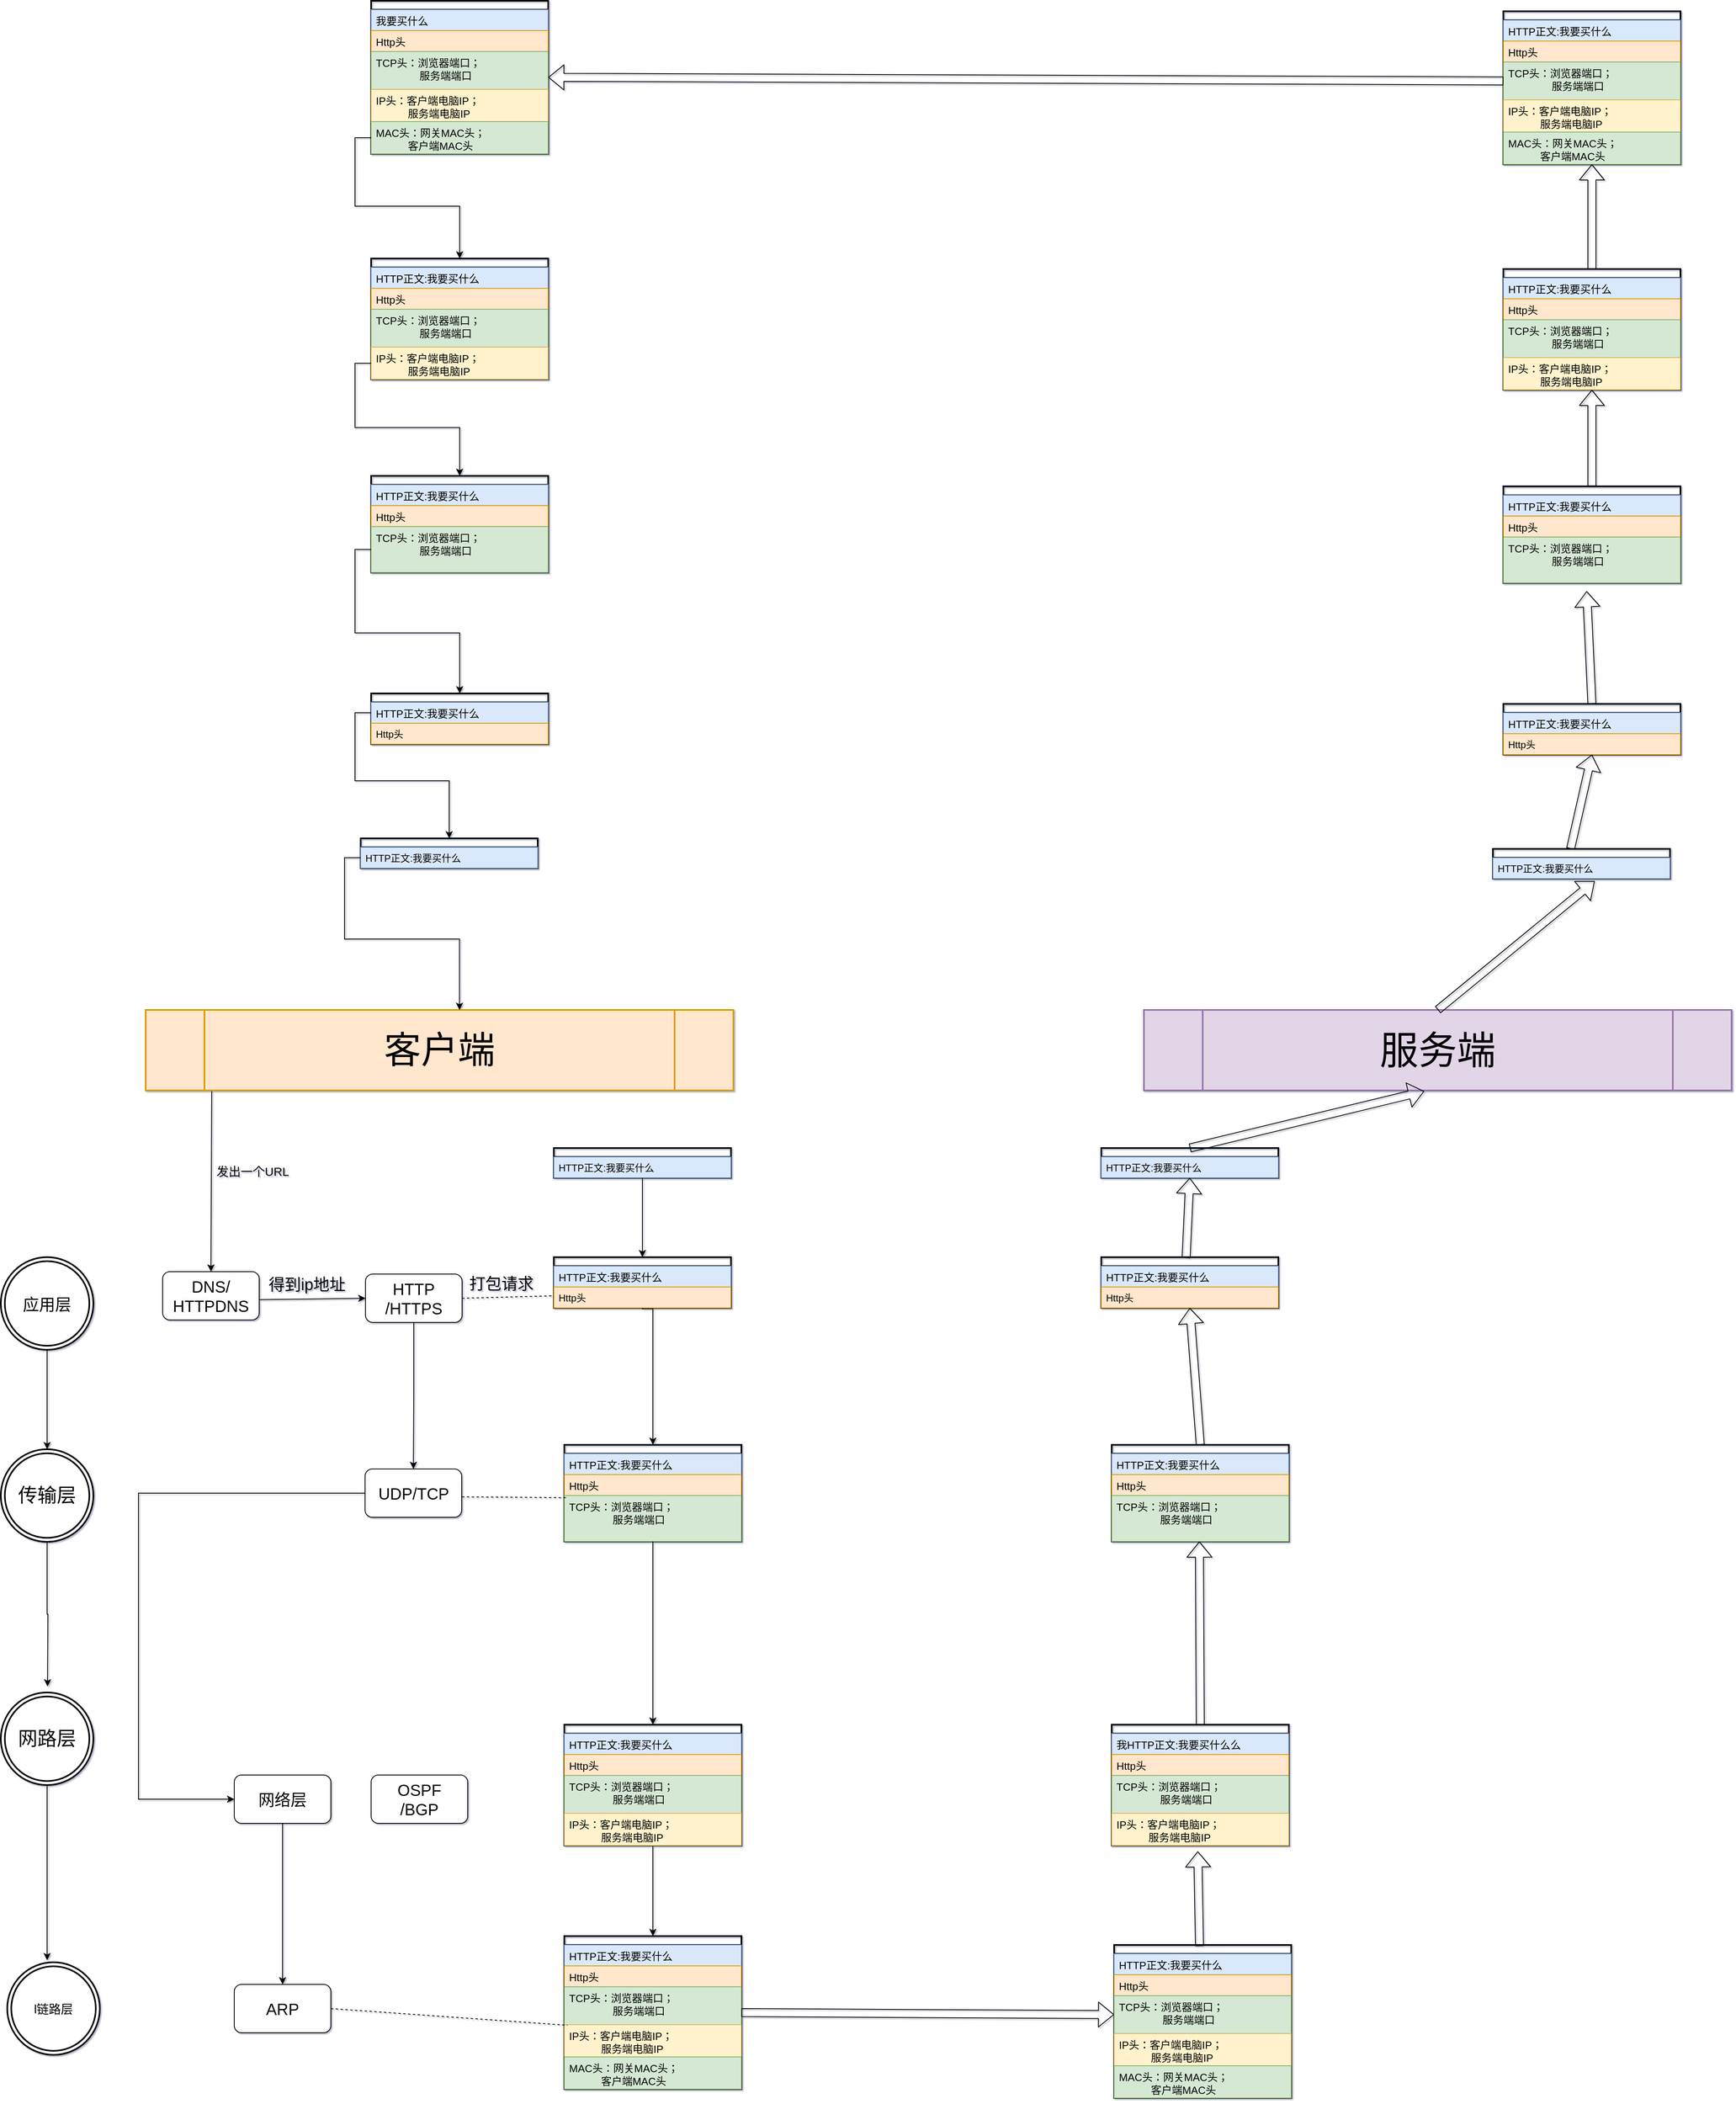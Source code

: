 <mxfile type="device" version="10.7.7"><diagram id="-3pwQlh3OtCj-H8WXW9Q" name="Page-1"><mxGraphModel grid="1" dx="1520" dy="3191" gridSize="10" guides="1" tooltips="1" connect="1" arrows="1" fold="1" page="1" pageScale="1" pageWidth="827" pageHeight="1169" background="#ffffff" math="0" shadow="1"><root><mxCell id="0" /><mxCell id="1" parent="0" /><mxCell id="PXNX5QbAzk2-R1vjvDe_-11" value="" parent="1" style="endArrow=classic;html=1;fontSize=20;entryX=0.5;entryY=0;entryDx=0;entryDy=0;" edge="1" target="PXNX5QbAzk2-R1vjvDe_-33"><mxGeometry as="geometry" width="50" height="50" relative="1"><mxPoint as="sourcePoint" x="302" y="150" /><mxPoint as="targetPoint" x="243" y="409.901" /></mxGeometry></mxCell><mxCell id="PXNX5QbAzk2-R1vjvDe_-144" parent="1" style="edgeStyle=orthogonalEdgeStyle;rounded=0;orthogonalLoop=1;jettySize=auto;html=1;entryX=0.5;entryY=0;entryDx=0;entryDy=0;fontSize=13;" edge="1" target="PXNX5QbAzk2-R1vjvDe_-44" source="PXNX5QbAzk2-R1vjvDe_-26"><mxGeometry as="geometry" relative="1" /></mxCell><mxCell id="PXNX5QbAzk2-R1vjvDe_-26" value="HTTP&lt;br&gt;/HTTPS" parent="1" style="rounded=1;whiteSpace=wrap;html=1;fontSize=20;" vertex="1"><mxGeometry as="geometry" width="120" height="60" x="493" y="378" /></mxCell><mxCell id="PXNX5QbAzk2-R1vjvDe_-30" value="打包请求&lt;br&gt;" parent="1" style="text;html=1;resizable=0;points=[];autosize=1;align=left;verticalAlign=top;spacingTop=-4;fontSize=20;" vertex="1"><mxGeometry as="geometry" width="100" height="30" x="620" y="375" /></mxCell><mxCell id="PXNX5QbAzk2-R1vjvDe_-33" value="&lt;span&gt;DNS/&lt;/span&gt;&lt;br&gt;&lt;span&gt;HTTPDNS&lt;/span&gt;" parent="1" style="rounded=1;whiteSpace=wrap;html=1;fontSize=20;" vertex="1"><mxGeometry as="geometry" width="120" height="60" x="241" y="375" /></mxCell><mxCell id="PXNX5QbAzk2-R1vjvDe_-37" value="" parent="1" style="endArrow=classic;html=1;fontSize=20;exitX=1;exitY=0.5;exitDx=0;exitDy=0;entryX=0;entryY=0.5;entryDx=0;entryDy=0;" edge="1" target="PXNX5QbAzk2-R1vjvDe_-26"><mxGeometry as="geometry" width="50" height="50" relative="1"><mxPoint as="sourcePoint" x="360.941" y="409.765" /><mxPoint as="targetPoint" x="444" y="409.901" /></mxGeometry></mxCell><UserObject id="PXNX5QbAzk2-R1vjvDe_-40" label="得到ip地址"><mxCell parent="1" style="text;html=1;strokeColor=none;fillColor=none;align=center;verticalAlign=middle;whiteSpace=wrap;rounded=0;fontSize=20;" vertex="1"><mxGeometry as="geometry" width="147" height="20" x="346.5" y="380" /></mxCell></UserObject><mxCell id="PXNX5QbAzk2-R1vjvDe_-148" parent="1" style="edgeStyle=orthogonalEdgeStyle;rounded=0;orthogonalLoop=1;jettySize=auto;html=1;entryX=0;entryY=0.5;entryDx=0;entryDy=0;fontSize=13;" edge="1" target="PXNX5QbAzk2-R1vjvDe_-147" source="PXNX5QbAzk2-R1vjvDe_-44"><mxGeometry as="geometry" relative="1"><Array as="points"><mxPoint x="211" y="650" /><mxPoint x="211" y="1030" /></Array></mxGeometry></mxCell><mxCell id="PXNX5QbAzk2-R1vjvDe_-44" value="&lt;span&gt;UDP/TCP&lt;/span&gt;" parent="1" style="rounded=1;whiteSpace=wrap;html=1;fontSize=20;" vertex="1"><mxGeometry as="geometry" width="120" height="60" x="492.5" y="620" /></mxCell><mxCell id="PXNX5QbAzk2-R1vjvDe_-118" value="" parent="1" style="swimlane;fontStyle=0;childLayout=stackLayout;horizontal=1;startSize=11;fillColor=none;horizontalStack=0;resizeParent=1;resizeParentMax=0;resizeLast=0;collapsible=1;marginBottom=0;strokeWidth=2;fontSize=20;" vertex="1"><mxGeometry as="geometry" width="220" height="63" x="727" y="357" /></mxCell><mxCell id="PXNX5QbAzk2-R1vjvDe_-119" value="HTTP正文:我要买什么" parent="PXNX5QbAzk2-R1vjvDe_-118" style="text;strokeColor=#6c8ebf;fillColor=#dae8fc;align=left;verticalAlign=top;spacingLeft=4;spacingRight=4;overflow=hidden;rotatable=0;points=[[0,0.5],[1,0.5]];portConstraint=eastwest;fontSize=13;" vertex="1"><mxGeometry as="geometry" width="220" height="26" y="11" /></mxCell><mxCell id="PXNX5QbAzk2-R1vjvDe_-120" value="Http头" parent="PXNX5QbAzk2-R1vjvDe_-118" style="text;strokeColor=#d79b00;fillColor=#ffe6cc;align=left;verticalAlign=top;spacingLeft=4;spacingRight=4;overflow=hidden;rotatable=0;points=[[0,0.5],[1,0.5]];portConstraint=eastwest;" vertex="1"><mxGeometry as="geometry" width="220" height="26" y="37" /></mxCell><mxCell id="PXNX5QbAzk2-R1vjvDe_-133" value="" parent="1" style="swimlane;fontStyle=0;childLayout=stackLayout;horizontal=1;startSize=11;fillColor=none;horizontalStack=0;resizeParent=1;resizeParentMax=0;resizeLast=0;collapsible=1;marginBottom=0;strokeWidth=2;fontSize=20;" vertex="1"><mxGeometry as="geometry" width="220" height="37" x="727" y="221.5" /></mxCell><mxCell id="PXNX5QbAzk2-R1vjvDe_-134" value="HTTP正文:我要买什么" parent="PXNX5QbAzk2-R1vjvDe_-133" style="text;strokeColor=#6c8ebf;fillColor=#dae8fc;align=left;verticalAlign=top;spacingLeft=4;spacingRight=4;overflow=hidden;rotatable=0;points=[[0,0.5],[1,0.5]];portConstraint=eastwest;" vertex="1"><mxGeometry as="geometry" width="220" height="26" y="11" /></mxCell><mxCell id="PXNX5QbAzk2-R1vjvDe_-137" value="" parent="1" style="swimlane;fontStyle=0;childLayout=stackLayout;horizontal=1;startSize=11;fillColor=none;horizontalStack=0;resizeParent=1;resizeParentMax=0;resizeLast=0;collapsible=1;marginBottom=0;strokeWidth=2;fontSize=20;" vertex="1"><mxGeometry as="geometry" width="220" height="120" x="740" y="590" /></mxCell><mxCell id="PXNX5QbAzk2-R1vjvDe_-138" value="HTTP正文:我要买什么" parent="PXNX5QbAzk2-R1vjvDe_-137" style="text;strokeColor=#6c8ebf;fillColor=#dae8fc;align=left;verticalAlign=top;spacingLeft=4;spacingRight=4;overflow=hidden;rotatable=0;points=[[0,0.5],[1,0.5]];portConstraint=eastwest;fontSize=13;" vertex="1"><mxGeometry as="geometry" width="220" height="26" y="11" /></mxCell><mxCell id="PXNX5QbAzk2-R1vjvDe_-139" value="Http头" parent="PXNX5QbAzk2-R1vjvDe_-137" style="text;strokeColor=#d79b00;fillColor=#ffe6cc;align=left;verticalAlign=top;spacingLeft=4;spacingRight=4;overflow=hidden;rotatable=0;points=[[0,0.5],[1,0.5]];portConstraint=eastwest;fontSize=13;" vertex="1"><mxGeometry as="geometry" width="220" height="26" y="37" /></mxCell><mxCell id="PXNX5QbAzk2-R1vjvDe_-140" value="TCP头：浏览器端口；&#10;               服务端端口&#10;&#10;" parent="PXNX5QbAzk2-R1vjvDe_-137" style="text;strokeColor=#82b366;fillColor=#d5e8d4;align=left;verticalAlign=top;spacingLeft=4;spacingRight=4;overflow=hidden;rotatable=0;points=[[0,0.5],[1,0.5]];portConstraint=eastwest;fontSize=13;" vertex="1"><mxGeometry as="geometry" width="220" height="57" y="63" /></mxCell><mxCell id="PXNX5QbAzk2-R1vjvDe_-143" value="" parent="1" style="endArrow=none;dashed=1;html=1;fontSize=20;exitX=1;exitY=0.5;exitDx=0;exitDy=0;" edge="1" source="PXNX5QbAzk2-R1vjvDe_-26"><mxGeometry as="geometry" width="50" height="50" relative="1"><mxPoint as="sourcePoint" x="540" y="440" /><mxPoint as="targetPoint" x="726" y="405" /></mxGeometry></mxCell><mxCell id="PXNX5QbAzk2-R1vjvDe_-145" value="" parent="1" style="endArrow=none;dashed=1;html=1;fontSize=20;entryX=0.014;entryY=1.102;entryDx=0;entryDy=0;exitX=1;exitY=0.5;exitDx=0;exitDy=0;entryPerimeter=0;" edge="1" target="PXNX5QbAzk2-R1vjvDe_-139"><mxGeometry as="geometry" width="50" height="50" relative="1"><mxPoint as="sourcePoint" x="612.882" y="654.588" /><mxPoint as="targetPoint" x="725.824" y="651.059" /></mxGeometry></mxCell><mxCell id="PXNX5QbAzk2-R1vjvDe_-186" parent="1" style="edgeStyle=orthogonalEdgeStyle;rounded=0;orthogonalLoop=1;jettySize=auto;html=1;entryX=0.5;entryY=0;entryDx=0;entryDy=0;fontSize=15;" edge="1" target="PXNX5QbAzk2-R1vjvDe_-171" source="PXNX5QbAzk2-R1vjvDe_-147"><mxGeometry as="geometry" relative="1" /></mxCell><mxCell id="PXNX5QbAzk2-R1vjvDe_-147" value="网络层" parent="1" style="rounded=1;whiteSpace=wrap;html=1;fontSize=20;" vertex="1"><mxGeometry as="geometry" width="120" height="60" x="330" y="1000" /></mxCell><mxCell id="PXNX5QbAzk2-R1vjvDe_-167" parent="1" style="edgeStyle=orthogonalEdgeStyle;rounded=0;orthogonalLoop=1;jettySize=auto;html=1;entryX=0.5;entryY=0;entryDx=0;entryDy=0;fontSize=15;" edge="1" target="PXNX5QbAzk2-R1vjvDe_-159" source="PXNX5QbAzk2-R1vjvDe_-158"><mxGeometry as="geometry" relative="1" /></mxCell><mxCell id="PXNX5QbAzk2-R1vjvDe_-158" value="&lt;font style=&quot;font-size: 20px&quot;&gt;应用层&lt;/font&gt;" parent="1" style="ellipse;shape=doubleEllipse;whiteSpace=wrap;html=1;aspect=fixed;labelBackgroundColor=#ffffff;strokeWidth=2;fontSize=15;align=center;" vertex="1"><mxGeometry as="geometry" width="115" height="115" x="40" y="357" /></mxCell><mxCell id="PXNX5QbAzk2-R1vjvDe_-168" parent="1" style="edgeStyle=orthogonalEdgeStyle;rounded=0;orthogonalLoop=1;jettySize=auto;html=1;fontSize=15;" edge="1" source="PXNX5QbAzk2-R1vjvDe_-159"><mxGeometry as="geometry" relative="1"><mxPoint as="targetPoint" x="98" y="890" /></mxGeometry></mxCell><mxCell id="PXNX5QbAzk2-R1vjvDe_-159" value="&lt;font size=&quot;5&quot;&gt;传输层&lt;/font&gt;" parent="1" style="ellipse;shape=doubleEllipse;whiteSpace=wrap;html=1;aspect=fixed;labelBackgroundColor=#ffffff;strokeWidth=2;fontSize=15;align=center;" vertex="1"><mxGeometry as="geometry" width="115" height="115" x="40" y="595.5" /></mxCell><mxCell id="PXNX5QbAzk2-R1vjvDe_-187" parent="1" style="edgeStyle=orthogonalEdgeStyle;rounded=0;orthogonalLoop=1;jettySize=auto;html=1;fontSize=15;" edge="1" source="PXNX5QbAzk2-R1vjvDe_-161"><mxGeometry as="geometry" relative="1"><mxPoint as="targetPoint" x="97.5" y="1230" /></mxGeometry></mxCell><mxCell id="PXNX5QbAzk2-R1vjvDe_-161" value="&lt;font size=&quot;5&quot;&gt;网路层&lt;/font&gt;" parent="1" style="ellipse;shape=doubleEllipse;whiteSpace=wrap;html=1;aspect=fixed;labelBackgroundColor=#ffffff;strokeWidth=2;fontSize=15;align=center;" vertex="1"><mxGeometry as="geometry" width="115" height="115" x="40" y="897.5" /></mxCell><mxCell id="PXNX5QbAzk2-R1vjvDe_-179" parent="1" style="edgeStyle=orthogonalEdgeStyle;rounded=0;orthogonalLoop=1;jettySize=auto;html=1;fontSize=15;entryX=0.5;entryY=0;entryDx=0;entryDy=0;" edge="1" target="PXNX5QbAzk2-R1vjvDe_-173" source="PXNX5QbAzk2-R1vjvDe_-162"><mxGeometry as="geometry" relative="1" /></mxCell><mxCell id="PXNX5QbAzk2-R1vjvDe_-162" value="" parent="1" style="swimlane;fontStyle=0;childLayout=stackLayout;horizontal=1;startSize=11;fillColor=none;horizontalStack=0;resizeParent=1;resizeParentMax=0;resizeLast=0;collapsible=1;marginBottom=0;strokeWidth=2;fontSize=20;" vertex="1"><mxGeometry as="geometry" width="220" height="150" x="740" y="937.5" /></mxCell><mxCell id="PXNX5QbAzk2-R1vjvDe_-163" value="HTTP正文:我要买什么" parent="PXNX5QbAzk2-R1vjvDe_-162" style="text;strokeColor=#6c8ebf;fillColor=#dae8fc;align=left;verticalAlign=top;spacingLeft=4;spacingRight=4;overflow=hidden;rotatable=0;points=[[0,0.5],[1,0.5]];portConstraint=eastwest;fontSize=13;" vertex="1"><mxGeometry as="geometry" width="220" height="26" y="11" /></mxCell><mxCell id="PXNX5QbAzk2-R1vjvDe_-164" value="Http头" parent="PXNX5QbAzk2-R1vjvDe_-162" style="text;strokeColor=#d79b00;fillColor=#ffe6cc;align=left;verticalAlign=top;spacingLeft=4;spacingRight=4;overflow=hidden;rotatable=0;points=[[0,0.5],[1,0.5]];portConstraint=eastwest;fontSize=13;" vertex="1"><mxGeometry as="geometry" width="220" height="26" y="37" /></mxCell><mxCell id="PXNX5QbAzk2-R1vjvDe_-165" value="TCP头：浏览器端口；&#10;               服务端端口&#10;&#10;" parent="PXNX5QbAzk2-R1vjvDe_-162" style="text;strokeColor=#82b366;fillColor=#d5e8d4;align=left;verticalAlign=top;spacingLeft=4;spacingRight=4;overflow=hidden;rotatable=0;points=[[0,0.5],[1,0.5]];portConstraint=eastwest;fontSize=13;" vertex="1"><mxGeometry as="geometry" width="220" height="47" y="63" /></mxCell><mxCell id="PXNX5QbAzk2-R1vjvDe_-166" value="IP头：客户端电脑IP；&#10;           服务端电脑IP&#10;&#10;" parent="PXNX5QbAzk2-R1vjvDe_-162" style="text;strokeColor=#d6b656;fillColor=#fff2cc;align=left;verticalAlign=top;spacingLeft=4;spacingRight=4;overflow=hidden;rotatable=0;points=[[0,0.5],[1,0.5]];portConstraint=eastwest;fontSize=13;" vertex="1"><mxGeometry as="geometry" width="220" height="40" y="110" /></mxCell><mxCell id="PXNX5QbAzk2-R1vjvDe_-169" parent="1" style="edgeStyle=orthogonalEdgeStyle;rounded=0;orthogonalLoop=1;jettySize=auto;html=1;fontSize=15;exitX=0.5;exitY=1;exitDx=0;exitDy=0;" edge="1" target="PXNX5QbAzk2-R1vjvDe_-137" source="PXNX5QbAzk2-R1vjvDe_-118"><mxGeometry as="geometry" relative="1"><mxPoint as="sourcePoint" x="850" y="450" /><Array as="points"><mxPoint x="850" y="421" /></Array></mxGeometry></mxCell><mxCell id="PXNX5QbAzk2-R1vjvDe_-171" value="ARP" parent="1" style="rounded=1;whiteSpace=wrap;html=1;fontSize=20;" vertex="1"><mxGeometry as="geometry" width="120" height="60" x="330" y="1260" /></mxCell><mxCell id="PXNX5QbAzk2-R1vjvDe_-173" value="" parent="1" style="swimlane;fontStyle=0;childLayout=stackLayout;horizontal=1;startSize=11;fillColor=none;horizontalStack=0;resizeParent=1;resizeParentMax=0;resizeLast=0;collapsible=1;marginBottom=0;strokeWidth=2;fontSize=20;" vertex="1"><mxGeometry as="geometry" width="220" height="190" x="740" y="1200" /></mxCell><mxCell id="PXNX5QbAzk2-R1vjvDe_-174" value="HTTP正文:我要买什么" parent="PXNX5QbAzk2-R1vjvDe_-173" style="text;strokeColor=#6c8ebf;fillColor=#dae8fc;align=left;verticalAlign=top;spacingLeft=4;spacingRight=4;overflow=hidden;rotatable=0;points=[[0,0.5],[1,0.5]];portConstraint=eastwest;fontSize=13;" vertex="1"><mxGeometry as="geometry" width="220" height="26" y="11" /></mxCell><mxCell id="PXNX5QbAzk2-R1vjvDe_-175" value="Http头" parent="PXNX5QbAzk2-R1vjvDe_-173" style="text;strokeColor=#d79b00;fillColor=#ffe6cc;align=left;verticalAlign=top;spacingLeft=4;spacingRight=4;overflow=hidden;rotatable=0;points=[[0,0.5],[1,0.5]];portConstraint=eastwest;fontSize=13;" vertex="1"><mxGeometry as="geometry" width="220" height="26" y="37" /></mxCell><mxCell id="PXNX5QbAzk2-R1vjvDe_-176" value="TCP头：浏览器端口；&#10;               服务端端口&#10;&#10;" parent="PXNX5QbAzk2-R1vjvDe_-173" style="text;strokeColor=#82b366;fillColor=#d5e8d4;align=left;verticalAlign=top;spacingLeft=4;spacingRight=4;overflow=hidden;rotatable=0;points=[[0,0.5],[1,0.5]];portConstraint=eastwest;fontSize=13;" vertex="1"><mxGeometry as="geometry" width="220" height="47" y="63" /></mxCell><mxCell id="PXNX5QbAzk2-R1vjvDe_-177" value="IP头：客户端电脑IP；&#10;           服务端电脑IP&#10;&#10;" parent="PXNX5QbAzk2-R1vjvDe_-173" style="text;strokeColor=#d6b656;fillColor=#fff2cc;align=left;verticalAlign=top;spacingLeft=4;spacingRight=4;overflow=hidden;rotatable=0;points=[[0,0.5],[1,0.5]];portConstraint=eastwest;fontSize=13;" vertex="1"><mxGeometry as="geometry" width="220" height="40" y="110" /></mxCell><mxCell id="PXNX5QbAzk2-R1vjvDe_-178" value="MAC头：网关MAC头；&#10;           客户端MAC头&#10;&#10;" parent="PXNX5QbAzk2-R1vjvDe_-173" style="text;strokeColor=#82b366;fillColor=#d5e8d4;align=left;verticalAlign=top;spacingLeft=4;spacingRight=4;overflow=hidden;rotatable=0;points=[[0,0.5],[1,0.5]];portConstraint=eastwest;fontSize=13;" vertex="1"><mxGeometry as="geometry" width="220" height="40" y="150" /></mxCell><mxCell id="PXNX5QbAzk2-R1vjvDe_-181" value="" parent="1" style="endArrow=none;dashed=1;html=1;fontSize=15;exitX=1;exitY=0.5;exitDx=0;exitDy=0;entryX=0.018;entryY=0.018;entryDx=0;entryDy=0;entryPerimeter=0;" edge="1" target="PXNX5QbAzk2-R1vjvDe_-177" source="PXNX5QbAzk2-R1vjvDe_-171"><mxGeometry as="geometry" width="50" height="50" relative="1"><mxPoint as="sourcePoint" x="750" y="1030.167" /><mxPoint as="targetPoint" x="770" y="940.5" /></mxGeometry></mxCell><mxCell id="PXNX5QbAzk2-R1vjvDe_-182" value="OSPF&lt;br&gt;/BGP" parent="1" style="rounded=1;whiteSpace=wrap;html=1;fontSize=20;" vertex="1"><mxGeometry as="geometry" width="120" height="60" x="500" y="1000" /></mxCell><mxCell id="PXNX5QbAzk2-R1vjvDe_-183" value="l链路层&lt;br&gt;" parent="1" style="ellipse;shape=doubleEllipse;whiteSpace=wrap;html=1;aspect=fixed;labelBackgroundColor=#ffffff;strokeWidth=2;fontSize=15;align=center;" vertex="1"><mxGeometry as="geometry" width="115" height="115" x="48" y="1232.5" /></mxCell><mxCell id="PXNX5QbAzk2-R1vjvDe_-185" parent="1" style="edgeStyle=orthogonalEdgeStyle;rounded=0;orthogonalLoop=1;jettySize=auto;html=1;entryX=0.5;entryY=0;entryDx=0;entryDy=0;fontSize=15;" edge="1" target="PXNX5QbAzk2-R1vjvDe_-162" source="PXNX5QbAzk2-R1vjvDe_-140"><mxGeometry as="geometry" relative="1"><Array as="points"><mxPoint x="850" y="760" /><mxPoint x="850" y="760" /></Array></mxGeometry></mxCell><mxCell id="PXNX5QbAzk2-R1vjvDe_-188" parent="1" style="edgeStyle=orthogonalEdgeStyle;rounded=0;orthogonalLoop=1;jettySize=auto;html=1;entryX=0.5;entryY=0;entryDx=0;entryDy=0;fontSize=15;" edge="1" target="PXNX5QbAzk2-R1vjvDe_-118" source="PXNX5QbAzk2-R1vjvDe_-134"><mxGeometry as="geometry" relative="1"><Array as="points"><mxPoint x="837" y="280" /><mxPoint x="837" y="280" /></Array></mxGeometry></mxCell><mxCell id="PXNX5QbAzk2-R1vjvDe_-190" value="&lt;font style=&quot;font-size: 46px&quot;&gt;客户端&lt;/font&gt;" parent="1" style="shape=process;whiteSpace=wrap;html=1;backgroundOutline=1;labelBackgroundColor=none;strokeWidth=2;fontSize=15;align=center;fillColor=#ffe6cc;strokeColor=#d79b00;" vertex="1"><mxGeometry as="geometry" width="730" height="100" x="220" y="50" /></mxCell><mxCell id="PXNX5QbAzk2-R1vjvDe_-192" value="发出一个URL" parent="1" style="text;html=1;strokeColor=none;fillColor=none;align=center;verticalAlign=middle;whiteSpace=wrap;rounded=0;labelBackgroundColor=none;fontSize=15;" vertex="1"><mxGeometry as="geometry" width="134" height="20" x="286" y="240" /></mxCell><mxCell id="PXNX5QbAzk2-R1vjvDe_-193" value="服务端" parent="1" style="shape=process;whiteSpace=wrap;html=1;backgroundOutline=1;labelBackgroundColor=none;strokeWidth=2;fontSize=48;align=center;fillColor=#e1d5e7;strokeColor=#9673a6;" vertex="1"><mxGeometry as="geometry" width="730" height="100" x="1460" y="50" /></mxCell><mxCell id="PXNX5QbAzk2-R1vjvDe_-194" value="" parent="1" style="shape=flexArrow;endArrow=classic;html=1;fontSize=48;entryX=0;entryY=0.5;entryDx=0;entryDy=0;exitX=1;exitY=0.5;exitDx=0;exitDy=0;" edge="1" target="PXNX5QbAzk2-R1vjvDe_-198" source="PXNX5QbAzk2-R1vjvDe_-173"><mxGeometry as="geometry" width="50" height="50" relative="1"><mxPoint as="sourcePoint" x="1250" y="1210" /><mxPoint as="targetPoint" x="1300" y="1160" /></mxGeometry></mxCell><mxCell id="PXNX5QbAzk2-R1vjvDe_-195" value="" parent="1" style="swimlane;fontStyle=0;childLayout=stackLayout;horizontal=1;startSize=11;fillColor=none;horizontalStack=0;resizeParent=1;resizeParentMax=0;resizeLast=0;collapsible=1;marginBottom=0;strokeWidth=2;fontSize=20;" vertex="1"><mxGeometry as="geometry" width="220" height="190" x="1423" y="1211" /></mxCell><mxCell id="PXNX5QbAzk2-R1vjvDe_-196" value="HTTP正文:我要买什么" parent="PXNX5QbAzk2-R1vjvDe_-195" style="text;strokeColor=#6c8ebf;fillColor=#dae8fc;align=left;verticalAlign=top;spacingLeft=4;spacingRight=4;overflow=hidden;rotatable=0;points=[[0,0.5],[1,0.5]];portConstraint=eastwest;fontSize=13;" vertex="1"><mxGeometry as="geometry" width="220" height="26" y="11" /></mxCell><mxCell id="PXNX5QbAzk2-R1vjvDe_-197" value="Http头" parent="PXNX5QbAzk2-R1vjvDe_-195" style="text;strokeColor=#d79b00;fillColor=#ffe6cc;align=left;verticalAlign=top;spacingLeft=4;spacingRight=4;overflow=hidden;rotatable=0;points=[[0,0.5],[1,0.5]];portConstraint=eastwest;fontSize=13;" vertex="1"><mxGeometry as="geometry" width="220" height="26" y="37" /></mxCell><mxCell id="PXNX5QbAzk2-R1vjvDe_-198" value="TCP头：浏览器端口；&#10;               服务端端口&#10;&#10;" parent="PXNX5QbAzk2-R1vjvDe_-195" style="text;strokeColor=#82b366;fillColor=#d5e8d4;align=left;verticalAlign=top;spacingLeft=4;spacingRight=4;overflow=hidden;rotatable=0;points=[[0,0.5],[1,0.5]];portConstraint=eastwest;fontSize=13;" vertex="1"><mxGeometry as="geometry" width="220" height="47" y="63" /></mxCell><mxCell id="PXNX5QbAzk2-R1vjvDe_-199" value="IP头：客户端电脑IP；&#10;           服务端电脑IP&#10;&#10;" parent="PXNX5QbAzk2-R1vjvDe_-195" style="text;strokeColor=#d6b656;fillColor=#fff2cc;align=left;verticalAlign=top;spacingLeft=4;spacingRight=4;overflow=hidden;rotatable=0;points=[[0,0.5],[1,0.5]];portConstraint=eastwest;fontSize=13;" vertex="1"><mxGeometry as="geometry" width="220" height="40" y="110" /></mxCell><mxCell id="PXNX5QbAzk2-R1vjvDe_-200" value="MAC头：网关MAC头；&#10;           客户端MAC头&#10;&#10;" parent="PXNX5QbAzk2-R1vjvDe_-195" style="text;strokeColor=#82b366;fillColor=#d5e8d4;align=left;verticalAlign=top;spacingLeft=4;spacingRight=4;overflow=hidden;rotatable=0;points=[[0,0.5],[1,0.5]];portConstraint=eastwest;fontSize=13;" vertex="1"><mxGeometry as="geometry" width="220" height="40" y="150" /></mxCell><mxCell id="PXNX5QbAzk2-R1vjvDe_-201" value="" parent="1" style="swimlane;fontStyle=0;childLayout=stackLayout;horizontal=1;startSize=11;fillColor=none;horizontalStack=0;resizeParent=1;resizeParentMax=0;resizeLast=0;collapsible=1;marginBottom=0;strokeWidth=2;fontSize=20;" vertex="1"><mxGeometry as="geometry" width="220" height="63" x="1407" y="357" /></mxCell><mxCell id="PXNX5QbAzk2-R1vjvDe_-202" value="HTTP正文:我要买什么" parent="PXNX5QbAzk2-R1vjvDe_-201" style="text;strokeColor=#6c8ebf;fillColor=#dae8fc;align=left;verticalAlign=top;spacingLeft=4;spacingRight=4;overflow=hidden;rotatable=0;points=[[0,0.5],[1,0.5]];portConstraint=eastwest;fontSize=13;" vertex="1"><mxGeometry as="geometry" width="220" height="26" y="11" /></mxCell><mxCell id="PXNX5QbAzk2-R1vjvDe_-203" value="Http头" parent="PXNX5QbAzk2-R1vjvDe_-201" style="text;strokeColor=#d79b00;fillColor=#ffe6cc;align=left;verticalAlign=top;spacingLeft=4;spacingRight=4;overflow=hidden;rotatable=0;points=[[0,0.5],[1,0.5]];portConstraint=eastwest;" vertex="1"><mxGeometry as="geometry" width="220" height="26" y="37" /></mxCell><mxCell id="PXNX5QbAzk2-R1vjvDe_-205" value="" parent="1" style="swimlane;fontStyle=0;childLayout=stackLayout;horizontal=1;startSize=11;fillColor=none;horizontalStack=0;resizeParent=1;resizeParentMax=0;resizeLast=0;collapsible=1;marginBottom=0;strokeWidth=2;fontSize=20;" vertex="1"><mxGeometry as="geometry" width="220" height="37" x="1407" y="221.5" /></mxCell><mxCell id="PXNX5QbAzk2-R1vjvDe_-206" value="HTTP正文:我要买什么" parent="PXNX5QbAzk2-R1vjvDe_-205" style="text;strokeColor=#6c8ebf;fillColor=#dae8fc;align=left;verticalAlign=top;spacingLeft=4;spacingRight=4;overflow=hidden;rotatable=0;points=[[0,0.5],[1,0.5]];portConstraint=eastwest;" vertex="1"><mxGeometry as="geometry" width="220" height="26" y="11" /></mxCell><mxCell id="PXNX5QbAzk2-R1vjvDe_-207" value="" parent="1" style="swimlane;fontStyle=0;childLayout=stackLayout;horizontal=1;startSize=11;fillColor=none;horizontalStack=0;resizeParent=1;resizeParentMax=0;resizeLast=0;collapsible=1;marginBottom=0;strokeWidth=2;fontSize=20;" vertex="1"><mxGeometry as="geometry" width="220" height="120" x="1420" y="590" /></mxCell><mxCell id="PXNX5QbAzk2-R1vjvDe_-208" value="HTTP正文:我要买什么" parent="PXNX5QbAzk2-R1vjvDe_-207" style="text;strokeColor=#6c8ebf;fillColor=#dae8fc;align=left;verticalAlign=top;spacingLeft=4;spacingRight=4;overflow=hidden;rotatable=0;points=[[0,0.5],[1,0.5]];portConstraint=eastwest;fontSize=13;" vertex="1"><mxGeometry as="geometry" width="220" height="26" y="11" /></mxCell><mxCell id="PXNX5QbAzk2-R1vjvDe_-209" value="Http头" parent="PXNX5QbAzk2-R1vjvDe_-207" style="text;strokeColor=#d79b00;fillColor=#ffe6cc;align=left;verticalAlign=top;spacingLeft=4;spacingRight=4;overflow=hidden;rotatable=0;points=[[0,0.5],[1,0.5]];portConstraint=eastwest;fontSize=13;" vertex="1"><mxGeometry as="geometry" width="220" height="26" y="37" /></mxCell><mxCell id="PXNX5QbAzk2-R1vjvDe_-210" value="TCP头：浏览器端口；&#10;               服务端端口&#10;&#10;" parent="PXNX5QbAzk2-R1vjvDe_-207" style="text;strokeColor=#82b366;fillColor=#d5e8d4;align=left;verticalAlign=top;spacingLeft=4;spacingRight=4;overflow=hidden;rotatable=0;points=[[0,0.5],[1,0.5]];portConstraint=eastwest;fontSize=13;" vertex="1"><mxGeometry as="geometry" width="220" height="57" y="63" /></mxCell><mxCell id="PXNX5QbAzk2-R1vjvDe_-211" value="" parent="1" style="swimlane;fontStyle=0;childLayout=stackLayout;horizontal=1;startSize=11;fillColor=none;horizontalStack=0;resizeParent=1;resizeParentMax=0;resizeLast=0;collapsible=1;marginBottom=0;strokeWidth=2;fontSize=20;" vertex="1"><mxGeometry as="geometry" width="220" height="150" x="1420" y="937.5" /></mxCell><mxCell id="PXNX5QbAzk2-R1vjvDe_-212" value="我HTTP正文:我要买什么么" parent="PXNX5QbAzk2-R1vjvDe_-211" style="text;strokeColor=#6c8ebf;fillColor=#dae8fc;align=left;verticalAlign=top;spacingLeft=4;spacingRight=4;overflow=hidden;rotatable=0;points=[[0,0.5],[1,0.5]];portConstraint=eastwest;fontSize=13;" vertex="1"><mxGeometry as="geometry" width="220" height="26" y="11" /></mxCell><mxCell id="PXNX5QbAzk2-R1vjvDe_-213" value="Http头" parent="PXNX5QbAzk2-R1vjvDe_-211" style="text;strokeColor=#d79b00;fillColor=#ffe6cc;align=left;verticalAlign=top;spacingLeft=4;spacingRight=4;overflow=hidden;rotatable=0;points=[[0,0.5],[1,0.5]];portConstraint=eastwest;fontSize=13;" vertex="1"><mxGeometry as="geometry" width="220" height="26" y="37" /></mxCell><mxCell id="PXNX5QbAzk2-R1vjvDe_-214" value="TCP头：浏览器端口；&#10;               服务端端口&#10;&#10;" parent="PXNX5QbAzk2-R1vjvDe_-211" style="text;strokeColor=#82b366;fillColor=#d5e8d4;align=left;verticalAlign=top;spacingLeft=4;spacingRight=4;overflow=hidden;rotatable=0;points=[[0,0.5],[1,0.5]];portConstraint=eastwest;fontSize=13;" vertex="1"><mxGeometry as="geometry" width="220" height="47" y="63" /></mxCell><mxCell id="PXNX5QbAzk2-R1vjvDe_-215" value="IP头：客户端电脑IP；&#10;           服务端电脑IP&#10;&#10;" parent="PXNX5QbAzk2-R1vjvDe_-211" style="text;strokeColor=#d6b656;fillColor=#fff2cc;align=left;verticalAlign=top;spacingLeft=4;spacingRight=4;overflow=hidden;rotatable=0;points=[[0,0.5],[1,0.5]];portConstraint=eastwest;fontSize=13;" vertex="1"><mxGeometry as="geometry" width="220" height="40" y="110" /></mxCell><mxCell id="PXNX5QbAzk2-R1vjvDe_-221" value="" parent="1" style="shape=flexArrow;endArrow=classic;html=1;fontSize=48;entryX=0.486;entryY=1.179;entryDx=0;entryDy=0;entryPerimeter=0;exitX=0.482;exitY=-0.365;exitDx=0;exitDy=0;exitPerimeter=0;" edge="1" target="PXNX5QbAzk2-R1vjvDe_-215" source="PXNX5QbAzk2-R1vjvDe_-196"><mxGeometry as="geometry" width="50" height="50" relative="1"><mxPoint as="sourcePoint" x="1530" y="1260" /><mxPoint as="targetPoint" x="1580" y="1210" /></mxGeometry></mxCell><mxCell id="PXNX5QbAzk2-R1vjvDe_-222" value="" parent="1" style="shape=flexArrow;endArrow=classic;html=1;fontSize=48;exitX=0.5;exitY=0;exitDx=0;exitDy=0;entryX=0.495;entryY=1;entryDx=0;entryDy=0;entryPerimeter=0;" edge="1" target="PXNX5QbAzk2-R1vjvDe_-210" source="PXNX5QbAzk2-R1vjvDe_-211"><mxGeometry as="geometry" width="50" height="50" relative="1"><mxPoint as="sourcePoint" x="1529.931" y="848.017" /><mxPoint as="targetPoint" x="1528" y="720" /></mxGeometry></mxCell><mxCell id="PXNX5QbAzk2-R1vjvDe_-223" value="" parent="1" style="shape=flexArrow;endArrow=classic;html=1;fontSize=48;exitX=0.5;exitY=0;exitDx=0;exitDy=0;entryX=0.5;entryY=1;entryDx=0;entryDy=0;" edge="1" target="PXNX5QbAzk2-R1vjvDe_-201" source="PXNX5QbAzk2-R1vjvDe_-207"><mxGeometry as="geometry" width="50" height="50" relative="1"><mxPoint as="sourcePoint" x="1518.31" y="577.345" /><mxPoint as="targetPoint" x="1517" y="450" /></mxGeometry></mxCell><mxCell id="PXNX5QbAzk2-R1vjvDe_-224" value="" parent="1" style="shape=flexArrow;endArrow=classic;html=1;fontSize=48;entryX=0.5;entryY=1;entryDx=0;entryDy=0;exitX=0.479;exitY=0.018;exitDx=0;exitDy=0;exitPerimeter=0;" edge="1" target="PXNX5QbAzk2-R1vjvDe_-205" source="PXNX5QbAzk2-R1vjvDe_-201"><mxGeometry as="geometry" width="50" height="50" relative="1"><mxPoint as="sourcePoint" x="1470" y="340" /><mxPoint as="targetPoint" x="1520" y="290" /></mxGeometry></mxCell><mxCell id="PXNX5QbAzk2-R1vjvDe_-225" value="" parent="1" style="shape=flexArrow;endArrow=classic;html=1;fontSize=48;exitX=0.5;exitY=0;exitDx=0;exitDy=0;entryX=0.477;entryY=1.01;entryDx=0;entryDy=0;entryPerimeter=0;" edge="1" target="PXNX5QbAzk2-R1vjvDe_-193" source="PXNX5QbAzk2-R1vjvDe_-205"><mxGeometry as="geometry" width="50" height="50" relative="1"><mxPoint as="sourcePoint" x="1570" y="210" /><mxPoint as="targetPoint" x="1620" y="160" /></mxGeometry></mxCell><mxCell id="-xwgIfGFWPz83X9klr8L-1" value="" parent="1" style="swimlane;fontStyle=0;childLayout=stackLayout;horizontal=1;startSize=11;fillColor=none;horizontalStack=0;resizeParent=1;resizeParentMax=0;resizeLast=0;collapsible=1;marginBottom=0;strokeWidth=2;fontSize=20;" vertex="1"><mxGeometry as="geometry" width="220" height="63" x="1906.5" y="-330" /></mxCell><mxCell id="-xwgIfGFWPz83X9klr8L-2" value="HTTP正文:我要买什么" parent="-xwgIfGFWPz83X9klr8L-1" style="text;strokeColor=#6c8ebf;fillColor=#dae8fc;align=left;verticalAlign=top;spacingLeft=4;spacingRight=4;overflow=hidden;rotatable=0;points=[[0,0.5],[1,0.5]];portConstraint=eastwest;fontSize=13;" vertex="1"><mxGeometry as="geometry" width="220" height="26" y="11" /></mxCell><mxCell id="-xwgIfGFWPz83X9klr8L-3" value="Http头" parent="-xwgIfGFWPz83X9klr8L-1" style="text;strokeColor=#d79b00;fillColor=#ffe6cc;align=left;verticalAlign=top;spacingLeft=4;spacingRight=4;overflow=hidden;rotatable=0;points=[[0,0.5],[1,0.5]];portConstraint=eastwest;" vertex="1"><mxGeometry as="geometry" width="220" height="26" y="37" /></mxCell><mxCell id="-xwgIfGFWPz83X9klr8L-5" value="" parent="1" style="swimlane;fontStyle=0;childLayout=stackLayout;horizontal=1;startSize=11;fillColor=none;horizontalStack=0;resizeParent=1;resizeParentMax=0;resizeLast=0;collapsible=1;marginBottom=0;strokeWidth=2;fontSize=20;" vertex="1"><mxGeometry as="geometry" width="220" height="37" x="1893.5" y="-150" /></mxCell><mxCell id="-xwgIfGFWPz83X9klr8L-6" value="HTTP正文:我要买什么" parent="-xwgIfGFWPz83X9klr8L-5" style="text;strokeColor=#6c8ebf;fillColor=#dae8fc;align=left;verticalAlign=top;spacingLeft=4;spacingRight=4;overflow=hidden;rotatable=0;points=[[0,0.5],[1,0.5]];portConstraint=eastwest;" vertex="1"><mxGeometry as="geometry" width="220" height="26" y="11" /></mxCell><mxCell id="-xwgIfGFWPz83X9klr8L-7" value="" parent="1" style="swimlane;fontStyle=0;childLayout=stackLayout;horizontal=1;startSize=11;fillColor=none;horizontalStack=0;resizeParent=1;resizeParentMax=0;resizeLast=0;collapsible=1;marginBottom=0;strokeWidth=2;fontSize=20;" vertex="1"><mxGeometry as="geometry" width="220" height="120" x="1906.5" y="-600.167" /></mxCell><mxCell id="-xwgIfGFWPz83X9klr8L-8" value="HTTP正文:我要买什么" parent="-xwgIfGFWPz83X9klr8L-7" style="text;strokeColor=#6c8ebf;fillColor=#dae8fc;align=left;verticalAlign=top;spacingLeft=4;spacingRight=4;overflow=hidden;rotatable=0;points=[[0,0.5],[1,0.5]];portConstraint=eastwest;fontSize=13;" vertex="1"><mxGeometry as="geometry" width="220" height="26" y="11" /></mxCell><mxCell id="-xwgIfGFWPz83X9klr8L-9" value="Http头" parent="-xwgIfGFWPz83X9klr8L-7" style="text;strokeColor=#d79b00;fillColor=#ffe6cc;align=left;verticalAlign=top;spacingLeft=4;spacingRight=4;overflow=hidden;rotatable=0;points=[[0,0.5],[1,0.5]];portConstraint=eastwest;fontSize=13;" vertex="1"><mxGeometry as="geometry" width="220" height="26" y="37" /></mxCell><mxCell id="-xwgIfGFWPz83X9klr8L-10" value="TCP头：浏览器端口；&#10;               服务端端口&#10;&#10;" parent="-xwgIfGFWPz83X9klr8L-7" style="text;strokeColor=#82b366;fillColor=#d5e8d4;align=left;verticalAlign=top;spacingLeft=4;spacingRight=4;overflow=hidden;rotatable=0;points=[[0,0.5],[1,0.5]];portConstraint=eastwest;fontSize=13;" vertex="1"><mxGeometry as="geometry" width="220" height="57" y="63" /></mxCell><mxCell id="-xwgIfGFWPz83X9klr8L-12" value="" parent="1" style="swimlane;fontStyle=0;childLayout=stackLayout;horizontal=1;startSize=11;fillColor=none;horizontalStack=0;resizeParent=1;resizeParentMax=0;resizeLast=0;collapsible=1;marginBottom=0;strokeWidth=2;fontSize=20;" vertex="1"><mxGeometry as="geometry" width="220" height="150" x="1906.5" y="-870" /></mxCell><mxCell id="-xwgIfGFWPz83X9klr8L-13" value="HTTP正文:我要买什么" parent="-xwgIfGFWPz83X9klr8L-12" style="text;strokeColor=#6c8ebf;fillColor=#dae8fc;align=left;verticalAlign=top;spacingLeft=4;spacingRight=4;overflow=hidden;rotatable=0;points=[[0,0.5],[1,0.5]];portConstraint=eastwest;fontSize=13;" vertex="1"><mxGeometry as="geometry" width="220" height="26" y="11" /></mxCell><mxCell id="-xwgIfGFWPz83X9klr8L-14" value="Http头" parent="-xwgIfGFWPz83X9klr8L-12" style="text;strokeColor=#d79b00;fillColor=#ffe6cc;align=left;verticalAlign=top;spacingLeft=4;spacingRight=4;overflow=hidden;rotatable=0;points=[[0,0.5],[1,0.5]];portConstraint=eastwest;fontSize=13;" vertex="1"><mxGeometry as="geometry" width="220" height="26" y="37" /></mxCell><mxCell id="-xwgIfGFWPz83X9klr8L-15" value="TCP头：浏览器端口；&#10;               服务端端口&#10;&#10;" parent="-xwgIfGFWPz83X9klr8L-12" style="text;strokeColor=#82b366;fillColor=#d5e8d4;align=left;verticalAlign=top;spacingLeft=4;spacingRight=4;overflow=hidden;rotatable=0;points=[[0,0.5],[1,0.5]];portConstraint=eastwest;fontSize=13;" vertex="1"><mxGeometry as="geometry" width="220" height="47" y="63" /></mxCell><mxCell id="-xwgIfGFWPz83X9klr8L-16" value="IP头：客户端电脑IP；&#10;           服务端电脑IP&#10;&#10;" parent="-xwgIfGFWPz83X9klr8L-12" style="text;strokeColor=#d6b656;fillColor=#fff2cc;align=left;verticalAlign=top;spacingLeft=4;spacingRight=4;overflow=hidden;rotatable=0;points=[[0,0.5],[1,0.5]];portConstraint=eastwest;fontSize=13;" vertex="1"><mxGeometry as="geometry" width="220" height="40" y="110" /></mxCell><mxCell id="-xwgIfGFWPz83X9klr8L-18" value="" parent="1" style="swimlane;fontStyle=0;childLayout=stackLayout;horizontal=1;startSize=11;fillColor=none;horizontalStack=0;resizeParent=1;resizeParentMax=0;resizeLast=0;collapsible=1;marginBottom=0;strokeWidth=2;fontSize=20;" vertex="1"><mxGeometry as="geometry" width="220" height="190" x="1906.5" y="-1190" /></mxCell><mxCell id="-xwgIfGFWPz83X9klr8L-19" value="HTTP正文:我要买什么" parent="-xwgIfGFWPz83X9klr8L-18" style="text;strokeColor=#6c8ebf;fillColor=#dae8fc;align=left;verticalAlign=top;spacingLeft=4;spacingRight=4;overflow=hidden;rotatable=0;points=[[0,0.5],[1,0.5]];portConstraint=eastwest;fontSize=13;" vertex="1"><mxGeometry as="geometry" width="220" height="26" y="11" /></mxCell><mxCell id="-xwgIfGFWPz83X9klr8L-20" value="Http头" parent="-xwgIfGFWPz83X9klr8L-18" style="text;strokeColor=#d79b00;fillColor=#ffe6cc;align=left;verticalAlign=top;spacingLeft=4;spacingRight=4;overflow=hidden;rotatable=0;points=[[0,0.5],[1,0.5]];portConstraint=eastwest;fontSize=13;" vertex="1"><mxGeometry as="geometry" width="220" height="26" y="37" /></mxCell><mxCell id="-xwgIfGFWPz83X9klr8L-21" value="TCP头：浏览器端口；&#10;               服务端端口&#10;&#10;" parent="-xwgIfGFWPz83X9klr8L-18" style="text;strokeColor=#82b366;fillColor=#d5e8d4;align=left;verticalAlign=top;spacingLeft=4;spacingRight=4;overflow=hidden;rotatable=0;points=[[0,0.5],[1,0.5]];portConstraint=eastwest;fontSize=13;" vertex="1"><mxGeometry as="geometry" width="220" height="47" y="63" /></mxCell><mxCell id="-xwgIfGFWPz83X9klr8L-22" value="IP头：客户端电脑IP；&#10;           服务端电脑IP&#10;&#10;" parent="-xwgIfGFWPz83X9klr8L-18" style="text;strokeColor=#d6b656;fillColor=#fff2cc;align=left;verticalAlign=top;spacingLeft=4;spacingRight=4;overflow=hidden;rotatable=0;points=[[0,0.5],[1,0.5]];portConstraint=eastwest;fontSize=13;" vertex="1"><mxGeometry as="geometry" width="220" height="40" y="110" /></mxCell><mxCell id="-xwgIfGFWPz83X9klr8L-23" value="MAC头：网关MAC头；&#10;           客户端MAC头&#10;&#10;" parent="-xwgIfGFWPz83X9klr8L-18" style="text;strokeColor=#82b366;fillColor=#d5e8d4;align=left;verticalAlign=top;spacingLeft=4;spacingRight=4;overflow=hidden;rotatable=0;points=[[0,0.5],[1,0.5]];portConstraint=eastwest;fontSize=13;" vertex="1"><mxGeometry as="geometry" width="220" height="40" y="150" /></mxCell><mxCell id="-xwgIfGFWPz83X9klr8L-26" value="" parent="1" style="shape=flexArrow;endArrow=classic;html=1;exitX=0.5;exitY=0;exitDx=0;exitDy=0;" edge="1" source="PXNX5QbAzk2-R1vjvDe_-193"><mxGeometry as="geometry" width="50" height="50" relative="1"><mxPoint as="sourcePoint" x="1890" y="10" /><mxPoint as="targetPoint" x="2020" y="-110" /></mxGeometry></mxCell><mxCell id="-xwgIfGFWPz83X9klr8L-27" value="" parent="1" style="shape=flexArrow;endArrow=classic;html=1;entryX=0.5;entryY=1;entryDx=0;entryDy=0;" edge="1" target="-xwgIfGFWPz83X9klr8L-1"><mxGeometry as="geometry" width="50" height="50" relative="1"><mxPoint as="sourcePoint" x="1990" y="-150" /><mxPoint as="targetPoint" x="2040" y="-200" /></mxGeometry></mxCell><mxCell id="-xwgIfGFWPz83X9klr8L-28" value="" parent="1" style="shape=flexArrow;endArrow=classic;html=1;exitX=0.5;exitY=0;exitDx=0;exitDy=0;" edge="1" source="-xwgIfGFWPz83X9klr8L-1"><mxGeometry as="geometry" width="50" height="50" relative="1"><mxPoint as="sourcePoint" x="1990" y="-370" /><mxPoint as="targetPoint" x="2010" y="-470" /></mxGeometry></mxCell><mxCell id="-xwgIfGFWPz83X9klr8L-29" value="" parent="1" style="shape=flexArrow;endArrow=classic;html=1;entryX=0.5;entryY=1;entryDx=0;entryDy=0;exitX=0.5;exitY=0;exitDx=0;exitDy=0;" edge="1" target="-xwgIfGFWPz83X9klr8L-12" source="-xwgIfGFWPz83X9klr8L-7"><mxGeometry as="geometry" width="50" height="50" relative="1"><mxPoint as="sourcePoint" x="1980" y="-620" /><mxPoint as="targetPoint" x="2030" y="-670" /></mxGeometry></mxCell><mxCell id="-xwgIfGFWPz83X9klr8L-30" value="" parent="1" style="shape=flexArrow;endArrow=classic;html=1;entryX=0.5;entryY=1;entryDx=0;entryDy=0;exitX=0.5;exitY=0;exitDx=0;exitDy=0;" edge="1" target="-xwgIfGFWPz83X9klr8L-18" source="-xwgIfGFWPz83X9klr8L-12"><mxGeometry as="geometry" width="50" height="50" relative="1"><mxPoint as="sourcePoint" x="2010" y="-900" /><mxPoint as="targetPoint" x="2060" y="-950" /></mxGeometry></mxCell><mxCell id="-xwgIfGFWPz83X9klr8L-31" value="" parent="1" style="swimlane;fontStyle=0;childLayout=stackLayout;horizontal=1;startSize=11;fillColor=none;horizontalStack=0;resizeParent=1;resizeParentMax=0;resizeLast=0;collapsible=1;marginBottom=0;strokeWidth=2;fontSize=20;" vertex="1"><mxGeometry as="geometry" width="220" height="63" x="500" y="-343" /></mxCell><mxCell id="-xwgIfGFWPz83X9klr8L-32" value="HTTP正文:我要买什么" parent="-xwgIfGFWPz83X9klr8L-31" style="text;strokeColor=#6c8ebf;fillColor=#dae8fc;align=left;verticalAlign=top;spacingLeft=4;spacingRight=4;overflow=hidden;rotatable=0;points=[[0,0.5],[1,0.5]];portConstraint=eastwest;fontSize=13;" vertex="1"><mxGeometry as="geometry" width="220" height="26" y="11" /></mxCell><mxCell id="-xwgIfGFWPz83X9klr8L-33" value="Http头" parent="-xwgIfGFWPz83X9klr8L-31" style="text;strokeColor=#d79b00;fillColor=#ffe6cc;align=left;verticalAlign=top;spacingLeft=4;spacingRight=4;overflow=hidden;rotatable=0;points=[[0,0.5],[1,0.5]];portConstraint=eastwest;" vertex="1"><mxGeometry as="geometry" width="220" height="26" y="37" /></mxCell><mxCell id="-xwgIfGFWPz83X9klr8L-34" value="" parent="1" style="swimlane;fontStyle=0;childLayout=stackLayout;horizontal=1;startSize=11;fillColor=none;horizontalStack=0;resizeParent=1;resizeParentMax=0;resizeLast=0;collapsible=1;marginBottom=0;strokeWidth=2;fontSize=20;" vertex="1"><mxGeometry as="geometry" width="220" height="37" x="487" y="-163" /></mxCell><mxCell id="-xwgIfGFWPz83X9klr8L-35" value="HTTP正文:我要买什么" parent="-xwgIfGFWPz83X9klr8L-34" style="text;strokeColor=#6c8ebf;fillColor=#dae8fc;align=left;verticalAlign=top;spacingLeft=4;spacingRight=4;overflow=hidden;rotatable=0;points=[[0,0.5],[1,0.5]];portConstraint=eastwest;" vertex="1"><mxGeometry as="geometry" width="220" height="26" y="11" /></mxCell><mxCell id="-xwgIfGFWPz83X9klr8L-36" value="" parent="1" style="swimlane;fontStyle=0;childLayout=stackLayout;horizontal=1;startSize=11;fillColor=none;horizontalStack=0;resizeParent=1;resizeParentMax=0;resizeLast=0;collapsible=1;marginBottom=0;strokeWidth=2;fontSize=20;" vertex="1"><mxGeometry as="geometry" width="220" height="120" x="500" y="-613.167" /></mxCell><mxCell id="-xwgIfGFWPz83X9klr8L-37" value="HTTP正文:我要买什么" parent="-xwgIfGFWPz83X9klr8L-36" style="text;strokeColor=#6c8ebf;fillColor=#dae8fc;align=left;verticalAlign=top;spacingLeft=4;spacingRight=4;overflow=hidden;rotatable=0;points=[[0,0.5],[1,0.5]];portConstraint=eastwest;fontSize=13;" vertex="1"><mxGeometry as="geometry" width="220" height="26" y="11" /></mxCell><mxCell id="-xwgIfGFWPz83X9klr8L-38" value="Http头" parent="-xwgIfGFWPz83X9klr8L-36" style="text;strokeColor=#d79b00;fillColor=#ffe6cc;align=left;verticalAlign=top;spacingLeft=4;spacingRight=4;overflow=hidden;rotatable=0;points=[[0,0.5],[1,0.5]];portConstraint=eastwest;fontSize=13;" vertex="1"><mxGeometry as="geometry" width="220" height="26" y="37" /></mxCell><mxCell id="-xwgIfGFWPz83X9klr8L-39" value="TCP头：浏览器端口；&#10;               服务端端口&#10;&#10;" parent="-xwgIfGFWPz83X9klr8L-36" style="text;strokeColor=#82b366;fillColor=#d5e8d4;align=left;verticalAlign=top;spacingLeft=4;spacingRight=4;overflow=hidden;rotatable=0;points=[[0,0.5],[1,0.5]];portConstraint=eastwest;fontSize=13;" vertex="1"><mxGeometry as="geometry" width="220" height="57" y="63" /></mxCell><mxCell id="-xwgIfGFWPz83X9klr8L-40" value="" parent="1" style="swimlane;fontStyle=0;childLayout=stackLayout;horizontal=1;startSize=11;fillColor=none;horizontalStack=0;resizeParent=1;resizeParentMax=0;resizeLast=0;collapsible=1;marginBottom=0;strokeWidth=2;fontSize=20;" vertex="1"><mxGeometry as="geometry" width="220" height="150" x="500" y="-883" /></mxCell><mxCell id="-xwgIfGFWPz83X9klr8L-41" value="HTTP正文:我要买什么" parent="-xwgIfGFWPz83X9klr8L-40" style="text;strokeColor=#6c8ebf;fillColor=#dae8fc;align=left;verticalAlign=top;spacingLeft=4;spacingRight=4;overflow=hidden;rotatable=0;points=[[0,0.5],[1,0.5]];portConstraint=eastwest;fontSize=13;" vertex="1"><mxGeometry as="geometry" width="220" height="26" y="11" /></mxCell><mxCell id="-xwgIfGFWPz83X9klr8L-42" value="Http头" parent="-xwgIfGFWPz83X9klr8L-40" style="text;strokeColor=#d79b00;fillColor=#ffe6cc;align=left;verticalAlign=top;spacingLeft=4;spacingRight=4;overflow=hidden;rotatable=0;points=[[0,0.5],[1,0.5]];portConstraint=eastwest;fontSize=13;" vertex="1"><mxGeometry as="geometry" width="220" height="26" y="37" /></mxCell><mxCell id="-xwgIfGFWPz83X9klr8L-43" value="TCP头：浏览器端口；&#10;               服务端端口&#10;&#10;" parent="-xwgIfGFWPz83X9klr8L-40" style="text;strokeColor=#82b366;fillColor=#d5e8d4;align=left;verticalAlign=top;spacingLeft=4;spacingRight=4;overflow=hidden;rotatable=0;points=[[0,0.5],[1,0.5]];portConstraint=eastwest;fontSize=13;" vertex="1"><mxGeometry as="geometry" width="220" height="47" y="63" /></mxCell><mxCell id="-xwgIfGFWPz83X9klr8L-44" value="IP头：客户端电脑IP；&#10;           服务端电脑IP&#10;&#10;" parent="-xwgIfGFWPz83X9klr8L-40" style="text;strokeColor=#d6b656;fillColor=#fff2cc;align=left;verticalAlign=top;spacingLeft=4;spacingRight=4;overflow=hidden;rotatable=0;points=[[0,0.5],[1,0.5]];portConstraint=eastwest;fontSize=13;" vertex="1"><mxGeometry as="geometry" width="220" height="40" y="110" /></mxCell><mxCell id="-xwgIfGFWPz83X9klr8L-45" value="" parent="1" style="swimlane;fontStyle=0;childLayout=stackLayout;horizontal=1;startSize=11;fillColor=none;horizontalStack=0;resizeParent=1;resizeParentMax=0;resizeLast=0;collapsible=1;marginBottom=0;strokeWidth=2;fontSize=20;" vertex="1"><mxGeometry as="geometry" width="220" height="190" x="500" y="-1203" /></mxCell><mxCell id="-xwgIfGFWPz83X9klr8L-46" value="我要买什么" parent="-xwgIfGFWPz83X9klr8L-45" style="text;strokeColor=#6c8ebf;fillColor=#dae8fc;align=left;verticalAlign=top;spacingLeft=4;spacingRight=4;overflow=hidden;rotatable=0;points=[[0,0.5],[1,0.5]];portConstraint=eastwest;fontSize=13;" vertex="1"><mxGeometry as="geometry" width="220" height="26" y="11" /></mxCell><mxCell id="-xwgIfGFWPz83X9klr8L-47" value="Http头" parent="-xwgIfGFWPz83X9klr8L-45" style="text;strokeColor=#d79b00;fillColor=#ffe6cc;align=left;verticalAlign=top;spacingLeft=4;spacingRight=4;overflow=hidden;rotatable=0;points=[[0,0.5],[1,0.5]];portConstraint=eastwest;fontSize=13;" vertex="1"><mxGeometry as="geometry" width="220" height="26" y="37" /></mxCell><mxCell id="-xwgIfGFWPz83X9klr8L-48" value="TCP头：浏览器端口；&#10;               服务端端口&#10;&#10;" parent="-xwgIfGFWPz83X9klr8L-45" style="text;strokeColor=#82b366;fillColor=#d5e8d4;align=left;verticalAlign=top;spacingLeft=4;spacingRight=4;overflow=hidden;rotatable=0;points=[[0,0.5],[1,0.5]];portConstraint=eastwest;fontSize=13;" vertex="1"><mxGeometry as="geometry" width="220" height="47" y="63" /></mxCell><mxCell id="-xwgIfGFWPz83X9klr8L-49" value="IP头：客户端电脑IP；&#10;           服务端电脑IP&#10;&#10;" parent="-xwgIfGFWPz83X9klr8L-45" style="text;strokeColor=#d6b656;fillColor=#fff2cc;align=left;verticalAlign=top;spacingLeft=4;spacingRight=4;overflow=hidden;rotatable=0;points=[[0,0.5],[1,0.5]];portConstraint=eastwest;fontSize=13;" vertex="1"><mxGeometry as="geometry" width="220" height="40" y="110" /></mxCell><mxCell id="-xwgIfGFWPz83X9klr8L-50" value="MAC头：网关MAC头；&#10;           客户端MAC头&#10;&#10;" parent="-xwgIfGFWPz83X9klr8L-45" style="text;strokeColor=#82b366;fillColor=#d5e8d4;align=left;verticalAlign=top;spacingLeft=4;spacingRight=4;overflow=hidden;rotatable=0;points=[[0,0.5],[1,0.5]];portConstraint=eastwest;fontSize=13;" vertex="1"><mxGeometry as="geometry" width="220" height="40" y="150" /></mxCell><mxCell id="-xwgIfGFWPz83X9klr8L-55" value="" parent="1" style="shape=flexArrow;endArrow=classic;html=1;exitX=0;exitY=0.5;exitDx=0;exitDy=0;entryX=1;entryY=0.5;entryDx=0;entryDy=0;" edge="1" target="-xwgIfGFWPz83X9klr8L-45" source="-xwgIfGFWPz83X9klr8L-21"><mxGeometry as="geometry" width="50" height="50" relative="1"><mxPoint as="sourcePoint" x="1430" y="-1070" /><mxPoint as="targetPoint" x="1480" y="-1120" /></mxGeometry></mxCell><mxCell id="-xwgIfGFWPz83X9klr8L-59" parent="1" style="edgeStyle=orthogonalEdgeStyle;rounded=0;orthogonalLoop=1;jettySize=auto;html=1;entryX=0.5;entryY=0;entryDx=0;entryDy=0;" edge="1" target="-xwgIfGFWPz83X9klr8L-40" source="-xwgIfGFWPz83X9klr8L-50"><mxGeometry as="geometry" relative="1" /></mxCell><mxCell id="-xwgIfGFWPz83X9klr8L-60" parent="1" style="edgeStyle=orthogonalEdgeStyle;rounded=0;orthogonalLoop=1;jettySize=auto;html=1;entryX=0.5;entryY=0;entryDx=0;entryDy=0;" edge="1" target="-xwgIfGFWPz83X9klr8L-36" source="-xwgIfGFWPz83X9klr8L-44"><mxGeometry as="geometry" relative="1" /></mxCell><mxCell id="-xwgIfGFWPz83X9klr8L-61" parent="1" style="edgeStyle=orthogonalEdgeStyle;rounded=0;orthogonalLoop=1;jettySize=auto;html=1;entryX=0.5;entryY=0;entryDx=0;entryDy=0;" edge="1" target="-xwgIfGFWPz83X9klr8L-31" source="-xwgIfGFWPz83X9klr8L-39"><mxGeometry as="geometry" relative="1" /></mxCell><mxCell id="-xwgIfGFWPz83X9klr8L-62" parent="1" style="edgeStyle=orthogonalEdgeStyle;rounded=0;orthogonalLoop=1;jettySize=auto;html=1;" edge="1" target="-xwgIfGFWPz83X9klr8L-34" source="-xwgIfGFWPz83X9klr8L-32"><mxGeometry as="geometry" relative="1" /></mxCell><mxCell id="-xwgIfGFWPz83X9klr8L-63" parent="1" style="edgeStyle=orthogonalEdgeStyle;rounded=0;orthogonalLoop=1;jettySize=auto;html=1;entryX=0.534;entryY=0;entryDx=0;entryDy=0;entryPerimeter=0;" edge="1" target="PXNX5QbAzk2-R1vjvDe_-190" source="-xwgIfGFWPz83X9klr8L-35"><mxGeometry as="geometry" relative="1" /></mxCell></root></mxGraphModel></diagram><diagram id="Ibkm56Mc-V5d00nMXhaL" name="ip"><mxGraphModel grid="1" dx="1073" dy="602" gridSize="10" guides="1" tooltips="1" connect="1" arrows="1" fold="1" page="1" pageScale="1" pageWidth="827" pageHeight="1169" math="0" shadow="0"><root><mxCell id="d9OGTDi5I1hN9myQ_yYd-0" /><mxCell id="d9OGTDi5I1hN9myQ_yYd-1" parent="d9OGTDi5I1hN9myQ_yYd-0" /><mxCell id="MUFiVcA20H6QPlV9lesS-52" value="" parent="d9OGTDi5I1hN9myQ_yYd-1" style="shape=tapeData;whiteSpace=wrap;html=1;perimeter=ellipsePerimeter;fontSize=17;" vertex="1"><mxGeometry as="geometry" width="70" height="30" x="990" y="890" /></mxCell><mxCell id="MUFiVcA20H6QPlV9lesS-38" value="&lt;br&gt;1: lo: &amp;lt;LOOPBACK,UP,LOWER_UP&amp;gt; mtu 65536 qdisc noqueue state UNKNOWN group default &lt;br&gt;&amp;nbsp;&amp;nbsp;&amp;nbsp; link/loopback 00:00:00:00:00:00 brd 00:00:00:00:00:00&lt;br&gt;&amp;nbsp;&amp;nbsp;&amp;nbsp; inet 127.0.0.1/8 scope host lo&lt;br&gt;&amp;nbsp;&amp;nbsp;&amp;nbsp;&amp;nbsp;&amp;nbsp;&amp;nbsp; valid_lft forever preferred_lft forever&lt;br&gt;&amp;nbsp;&amp;nbsp;&amp;nbsp; inet6 ::1/128 scope host &lt;br&gt;&amp;nbsp;&amp;nbsp;&amp;nbsp;&amp;nbsp;&amp;nbsp;&amp;nbsp; valid_lft forever preferred_lft forever&lt;br&gt;2: eth0: &amp;lt;BROADCAST,MULTICAST,UP,LOWER_UP&amp;gt; mtu 1500 qdisc pfifo_fast state UP group default qlen 1000&lt;br&gt;&amp;nbsp;&amp;nbsp;&amp;nbsp; link/ether fa:16:3e:c7:79:75 brd ff:ff:ff:ff:ff:ff&lt;br&gt;&lt;br&gt;&amp;nbsp;&amp;nbsp;&amp;nbsp; inet 10.100.122.2/24 brd 10.100.122.255 &amp;nbsp; &amp;nbsp; &amp;nbsp;&amp;nbsp; scope &amp;nbsp; &amp;nbsp;&amp;nbsp; global &amp;nbsp; &amp;nbsp; &amp;nbsp; &amp;nbsp; &amp;nbsp; &amp;nbsp; eth0&lt;br&gt;valid_lft forever preferred_lft forever&lt;br&gt;inet6 fe80::f816:3eff:fec7:7975/64 scope link &lt;br&gt;valid_lft forever preferred_lft forever&lt;br&gt;" parent="d9OGTDi5I1hN9myQ_yYd-1" style="text;html=1;strokeColor=none;fillColor=none;spacing=5;spacingTop=-20;whiteSpace=wrap;overflow=hidden;rounded=0;fontSize=17;" vertex="1"><mxGeometry as="geometry" width="900" height="260" x="455" y="700" /></mxCell><mxCell id="2IiFdDlc3jAC8VQcxn7a-0" value="&lt;p&gt;10.100.122.2&lt;br&gt;&lt;/p&gt;" parent="d9OGTDi5I1hN9myQ_yYd-1" style="text;html=1;strokeColor=none;fillColor=none;align=center;verticalAlign=middle;whiteSpace=wrap;rounded=0;fontSize=30;" vertex="1"><mxGeometry as="geometry" width="190" height="50" x="300" y="420" /></mxCell><mxCell id="MUFiVcA20H6QPlV9lesS-1" value="ip地址" parent="d9OGTDi5I1hN9myQ_yYd-1" style="shape=step;perimeter=stepPerimeter;whiteSpace=wrap;html=1;fixedSize=1;fontSize=30;" vertex="1"><mxGeometry as="geometry" width="170" height="80" x="80" y="405" /></mxCell><mxCell id="MUFiVcA20H6QPlV9lesS-4" value="" parent="d9OGTDi5I1hN9myQ_yYd-1" style="endArrow=classic;html=1;fontSize=30;exitX=1;exitY=0.5;exitDx=0;exitDy=0;entryX=0;entryY=0.5;entryDx=0;entryDy=0;" edge="1" target="MUFiVcA20H6QPlV9lesS-6" source="2IiFdDlc3jAC8VQcxn7a-0"><mxGeometry as="geometry" width="50" height="50" relative="1"><mxPoint as="sourcePoint" x="420" y="260" /><mxPoint as="targetPoint" x="630" y="445" /></mxGeometry></mxCell><mxCell id="MUFiVcA20H6QPlV9lesS-8" parent="d9OGTDi5I1hN9myQ_yYd-1" style="edgeStyle=orthogonalEdgeStyle;rounded=0;orthogonalLoop=1;jettySize=auto;html=1;fontSize=20;" edge="1" target="MUFiVcA20H6QPlV9lesS-7" source="MUFiVcA20H6QPlV9lesS-6"><mxGeometry as="geometry" relative="1" /></mxCell><mxCell id="MUFiVcA20H6QPlV9lesS-6" value="&lt;font size=&quot;3&quot;&gt;无类型域间选路（CIDR)&lt;/font&gt;" parent="d9OGTDi5I1hN9myQ_yYd-1" style="rounded=1;whiteSpace=wrap;html=1;fontSize=20;" vertex="1"><mxGeometry as="geometry" width="120" height="60" x="570" y="415" /></mxCell><mxCell id="MUFiVcA20H6QPlV9lesS-27" parent="d9OGTDi5I1hN9myQ_yYd-1" style="edgeStyle=orthogonalEdgeStyle;rounded=0;orthogonalLoop=1;jettySize=auto;html=1;fontSize=17;" edge="1" target="MUFiVcA20H6QPlV9lesS-13" source="MUFiVcA20H6QPlV9lesS-7"><mxGeometry as="geometry" relative="1" /></mxCell><mxCell id="MUFiVcA20H6QPlV9lesS-31" parent="d9OGTDi5I1hN9myQ_yYd-1" style="edgeStyle=orthogonalEdgeStyle;rounded=0;orthogonalLoop=1;jettySize=auto;html=1;entryX=0.512;entryY=1.16;entryDx=0;entryDy=0;entryPerimeter=0;fontSize=17;" edge="1" target="MUFiVcA20H6QPlV9lesS-16" source="MUFiVcA20H6QPlV9lesS-7"><mxGeometry as="geometry" relative="1" /></mxCell><mxCell id="MUFiVcA20H6QPlV9lesS-34" parent="d9OGTDi5I1hN9myQ_yYd-1" style="edgeStyle=orthogonalEdgeStyle;rounded=0;orthogonalLoop=1;jettySize=auto;html=1;entryX=0;entryY=0.5;entryDx=0;entryDy=0;fontSize=17;" edge="1" target="MUFiVcA20H6QPlV9lesS-20" source="MUFiVcA20H6QPlV9lesS-7"><mxGeometry as="geometry" relative="1" /></mxCell><UserObject id="MUFiVcA20H6QPlV9lesS-7" label="&lt;p&gt;10.100.122.2/24&lt;br&gt;&lt;/p&gt;" tooltip="24表示前24位是网络号&#10;后8位是主机号"><mxCell parent="d9OGTDi5I1hN9myQ_yYd-1" style="text;html=1;strokeColor=none;fillColor=none;align=center;verticalAlign=middle;whiteSpace=wrap;rounded=0;fontSize=30;direction=south;" vertex="1"><mxGeometry as="geometry" width="230" height="30" x="840" y="430" /></mxCell></UserObject><mxCell id="MUFiVcA20H6QPlV9lesS-9" value="总共分成4部分，每部分8位" parent="d9OGTDi5I1hN9myQ_yYd-1" style="ellipse;shape=cloud;whiteSpace=wrap;html=1;fontSize=17;" vertex="1"><mxGeometry as="geometry" width="340" height="80" x="225" y="485" /></mxCell><mxCell id="MUFiVcA20H6QPlV9lesS-11" value="" parent="d9OGTDi5I1hN9myQ_yYd-1" style="endArrow=none;dashed=1;html=1;fontSize=17;exitX=0.526;exitY=0.13;exitDx=0;exitDy=0;exitPerimeter=0;" edge="1" target="2IiFdDlc3jAC8VQcxn7a-0" source="MUFiVcA20H6QPlV9lesS-9"><mxGeometry as="geometry" width="50" height="50" relative="1"><mxPoint as="sourcePoint" x="370" y="500" /><mxPoint as="targetPoint" x="420" y="450" /></mxGeometry></mxCell><UserObject id="MUFiVcA20H6QPlV9lesS-13" label="&lt;p&gt;10.100.122.256&lt;br&gt;&lt;/p&gt;" tooltip="Ip中的网络号+剩下的主机号的二进制位都置位1;"><mxCell parent="d9OGTDi5I1hN9myQ_yYd-1" style="text;html=1;strokeColor=none;fillColor=none;align=center;verticalAlign=middle;whiteSpace=wrap;rounded=0;fontSize=30;" vertex="1"><mxGeometry as="geometry" width="250" height="50" x="830" y="590" /></mxCell></UserObject><mxCell id="MUFiVcA20H6QPlV9lesS-15" value="广播地址" parent="d9OGTDi5I1hN9myQ_yYd-1" style="text;html=1;strokeColor=none;fillColor=none;align=center;verticalAlign=middle;whiteSpace=wrap;rounded=0;fontSize=17;" vertex="1"><mxGeometry as="geometry" width="130" height="20" x="840" y="515" /></mxCell><mxCell id="MUFiVcA20H6QPlV9lesS-35" parent="d9OGTDi5I1hN9myQ_yYd-1" style="edgeStyle=orthogonalEdgeStyle;rounded=0;orthogonalLoop=1;jettySize=auto;html=1;entryX=0;entryY=0.5;entryDx=0;entryDy=0;fontSize=17;" edge="1" target="MUFiVcA20H6QPlV9lesS-20" source="MUFiVcA20H6QPlV9lesS-16"><mxGeometry as="geometry" relative="1" /></mxCell><UserObject id="MUFiVcA20H6QPlV9lesS-16" label="&lt;p&gt;256.256.256.0&lt;br&gt;&lt;/p&gt;" tooltip="ip号里面的网络号都置位1，主机号都置为0"><mxCell parent="d9OGTDi5I1hN9myQ_yYd-1" style="text;html=1;strokeColor=none;fillColor=none;align=center;verticalAlign=middle;whiteSpace=wrap;rounded=0;fontSize=30;" vertex="1"><mxGeometry as="geometry" width="250" height="50" x="827" y="232" /></mxCell></UserObject><mxCell id="MUFiVcA20H6QPlV9lesS-18" value="子网掩码" parent="d9OGTDi5I1hN9myQ_yYd-1" style="text;html=1;strokeColor=none;fillColor=none;align=center;verticalAlign=middle;whiteSpace=wrap;rounded=0;fontSize=17;" vertex="1"><mxGeometry as="geometry" width="130" height="20" x="840" y="346" /></mxCell><mxCell id="MUFiVcA20H6QPlV9lesS-19" value="ip地址" parent="d9OGTDi5I1hN9myQ_yYd-1" style="text;html=1;strokeColor=none;fillColor=none;align=center;verticalAlign=middle;whiteSpace=wrap;rounded=0;fontSize=17;" vertex="1"><mxGeometry as="geometry" width="130" height="20" x="694" y="420" /></mxCell><UserObject id="MUFiVcA20H6QPlV9lesS-20" label="&lt;p&gt;10.100.122.0&lt;/p&gt;"><mxCell parent="d9OGTDi5I1hN9myQ_yYd-1" style="text;html=1;strokeColor=none;fillColor=none;align=center;verticalAlign=middle;whiteSpace=wrap;rounded=0;fontSize=30;" vertex="1"><mxGeometry as="geometry" width="250" height="50" x="1200" y="321" /></mxCell></UserObject><mxCell id="MUFiVcA20H6QPlV9lesS-25" value="网络号" parent="d9OGTDi5I1hN9myQ_yYd-1" style="text;html=1;strokeColor=none;fillColor=none;align=center;verticalAlign=middle;whiteSpace=wrap;rounded=0;fontSize=17;" vertex="1"><mxGeometry as="geometry" width="130" height="20" x="1120" y="311" /></mxCell><mxCell id="MUFiVcA20H6QPlV9lesS-39" parent="d9OGTDi5I1hN9myQ_yYd-1" style="edgeStyle=orthogonalEdgeStyle;rounded=0;orthogonalLoop=1;jettySize=auto;html=1;entryX=0;entryY=0.5;entryDx=0;entryDy=0;fontSize=17;" edge="1" target="MUFiVcA20H6QPlV9lesS-38" source="MUFiVcA20H6QPlV9lesS-37"><mxGeometry as="geometry" relative="1" /></mxCell><mxCell id="MUFiVcA20H6QPlV9lesS-37" value="在linux查看ip地址" parent="d9OGTDi5I1hN9myQ_yYd-1" style="rounded=1;whiteSpace=wrap;html=1;fontSize=17;" vertex="1"><mxGeometry as="geometry" width="160" height="60" x="80" y="800" /></mxCell><mxCell id="MUFiVcA20H6QPlV9lesS-40" value="输入命令&lt;br&gt;ip addr&lt;br&gt;" parent="d9OGTDi5I1hN9myQ_yYd-1" style="text;html=1;strokeColor=none;fillColor=none;align=center;verticalAlign=middle;whiteSpace=wrap;rounded=0;fontSize=17;" vertex="1"><mxGeometry as="geometry" width="95" height="20" x="280" y="790" /></mxCell><mxCell id="MUFiVcA20H6QPlV9lesS-43" value="表示网卡的通行范围&lt;br&gt;" parent="d9OGTDi5I1hN9myQ_yYd-1" style="text;html=1;strokeColor=none;fillColor=none;align=center;verticalAlign=middle;whiteSpace=wrap;rounded=0;fontSize=17;" vertex="1"><mxGeometry as="geometry" width="16" height="20" x="841" y="990" /></mxCell><mxCell id="MUFiVcA20H6QPlV9lesS-45" value="" parent="d9OGTDi5I1hN9myQ_yYd-1" style="endArrow=none;dashed=1;html=1;fontSize=17;" edge="1" target="MUFiVcA20H6QPlV9lesS-38" source="MUFiVcA20H6QPlV9lesS-38"><mxGeometry as="geometry" width="50" height="50" relative="1"><mxPoint as="sourcePoint" x="830" y="940" /><mxPoint as="targetPoint" x="880" y="890" /></mxGeometry></mxCell><mxCell id="MUFiVcA20H6QPlV9lesS-51" value="表示可以全范围使用&lt;br&gt;" parent="d9OGTDi5I1hN9myQ_yYd-1" style="text;html=1;strokeColor=none;fillColor=none;align=center;verticalAlign=middle;whiteSpace=wrap;rounded=0;fontSize=17;" vertex="1"><mxGeometry as="geometry" width="16" height="20" x="920" y="990" /></mxCell><mxCell id="MUFiVcA20H6QPlV9lesS-53" value="表示一个网卡&lt;br&gt;" parent="d9OGTDi5I1hN9myQ_yYd-1" style="shape=singleArrow;direction=west;whiteSpace=wrap;html=1;fontSize=17;" vertex="1"><mxGeometry as="geometry" width="120" height="50" x="1070" y="890" /></mxCell><mxCell id="MUFiVcA20H6QPlV9lesS-54" value="" parent="d9OGTDi5I1hN9myQ_yYd-1" style="whiteSpace=wrap;html=1;shape=partialRectangle;top=0;left=0;bottom=1;right=0;points=[[0,1],[1,1]];strokeColor=#000000;fillColor=none;align=center;verticalAlign=bottom;routingCenterY=0.5;snapToPoint=1;container=1;recursiveResize=0;autosize=1;treeFolding=1;fontSize=17;" vertex="1"><mxGeometry as="geometry" width="50" height="40" x="480" y="860" /></mxCell><mxCell id="MUFiVcA20H6QPlV9lesS-56" value="表示网卡地址：像是身份证，唯一标识；ip是地址，具有定位功能" parent="d9OGTDi5I1hN9myQ_yYd-1" style="whiteSpace=wrap;html=1;rounded=1;arcSize=50;align=center;verticalAlign=middle;container=1;recursiveResize=0;strokeWidth=1;autosize=1;spacing=4;treeFolding=1;fontSize=17;fontColor=#00CCCC;" vertex="1"><mxGeometry as="geometry" width="652" height="30" x="918" y="860" /></mxCell><mxCell id="MUFiVcA20H6QPlV9lesS-57" value="" parent="d9OGTDi5I1hN9myQ_yYd-1" style="edgeStyle=entityRelationEdgeStyle;startArrow=none;endArrow=none;segment=10;curved=1;strokeColor=#009999;fontSize=17;fontColor=#00CCCC;exitX=0.02;exitY=0.171;exitDx=0;exitDy=0;exitPerimeter=0;entryX=0;entryY=0.25;entryDx=0;entryDy=0;" edge="1"><mxGeometry as="geometry" relative="1"><mxPoint as="sourcePoint" x="481.118" y="876.412" /><mxPoint as="targetPoint" x="917.588" y="876.412" /></mxGeometry></mxCell></root></mxGraphModel></diagram></mxfile>